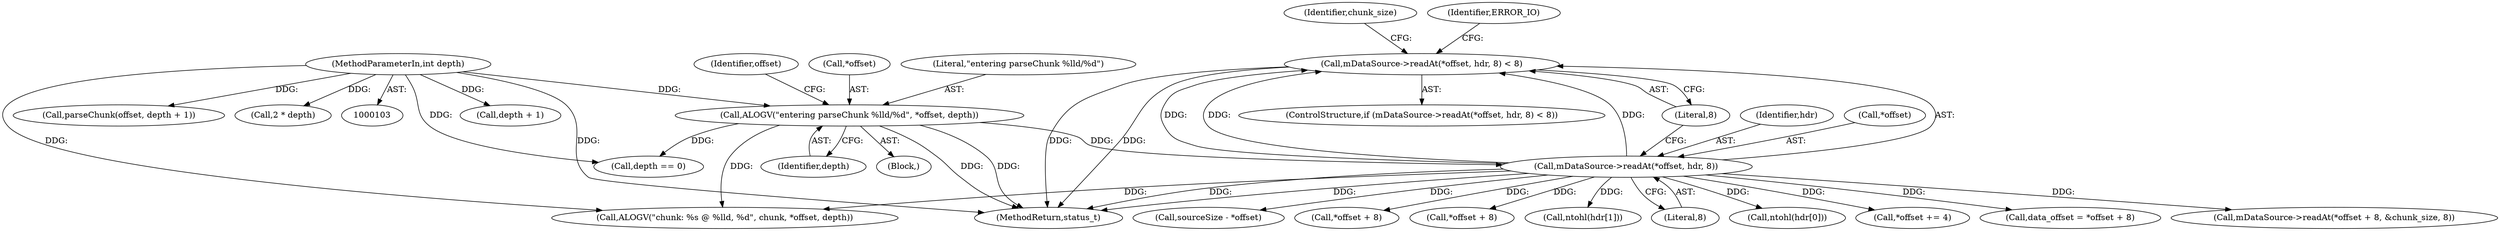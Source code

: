 digraph "0_Android_6fe85f7e15203e48df2cc3e8e1c4bc6ad49dc968@API" {
"1000114" [label="(Call,mDataSource->readAt(*offset, hdr, 8) < 8)"];
"1000115" [label="(Call,mDataSource->readAt(*offset, hdr, 8))"];
"1000107" [label="(Call,ALOGV(\"entering parseChunk %lld/%d\", *offset, depth))"];
"1000105" [label="(MethodParameterIn,int depth)"];
"1000126" [label="(Identifier,chunk_size)"];
"1000118" [label="(Identifier,hdr)"];
"1000134" [label="(Call,ntohl(hdr[1]))"];
"1000119" [label="(Literal,8)"];
"1000114" [label="(Call,mDataSource->readAt(*offset, hdr, 8) < 8)"];
"1000115" [label="(Call,mDataSource->readAt(*offset, hdr, 8))"];
"1000127" [label="(Call,ntohl(hdr[0]))"];
"1000229" [label="(Call,ALOGV(\"chunk: %s @ %lld, %d\", chunk, *offset, depth))"];
"1000120" [label="(Literal,8)"];
"1000108" [label="(Literal,\"entering parseChunk %lld/%d\")"];
"1000117" [label="(Identifier,offset)"];
"1000123" [label="(Identifier,ERROR_IO)"];
"1002931" [label="(MethodReturn,status_t)"];
"1000211" [label="(Call,*offset += 4)"];
"1000345" [label="(Call,depth + 1)"];
"1000113" [label="(ControlStructure,if (mDataSource->readAt(*offset, hdr, 8) < 8))"];
"1000185" [label="(Call,depth == 0)"];
"1000139" [label="(Call,data_offset = *offset + 8)"];
"1000152" [label="(Call,mDataSource->readAt(*offset + 8, &chunk_size, 8))"];
"1000199" [label="(Call,sourceSize - *offset)"];
"1000107" [label="(Call,ALOGV(\"entering parseChunk %lld/%d\", *offset, depth))"];
"1000105" [label="(MethodParameterIn,int depth)"];
"1000111" [label="(Identifier,depth)"];
"1000116" [label="(Call,*offset)"];
"1000109" [label="(Call,*offset)"];
"1000343" [label="(Call,parseChunk(offset, depth + 1))"];
"1000106" [label="(Block,)"];
"1000250" [label="(Call,2 * depth)"];
"1000141" [label="(Call,*offset + 8)"];
"1000153" [label="(Call,*offset + 8)"];
"1000114" -> "1000113"  [label="AST: "];
"1000114" -> "1000120"  [label="CFG: "];
"1000115" -> "1000114"  [label="AST: "];
"1000120" -> "1000114"  [label="AST: "];
"1000123" -> "1000114"  [label="CFG: "];
"1000126" -> "1000114"  [label="CFG: "];
"1000114" -> "1002931"  [label="DDG: "];
"1000114" -> "1002931"  [label="DDG: "];
"1000115" -> "1000114"  [label="DDG: "];
"1000115" -> "1000114"  [label="DDG: "];
"1000115" -> "1000114"  [label="DDG: "];
"1000115" -> "1000119"  [label="CFG: "];
"1000116" -> "1000115"  [label="AST: "];
"1000118" -> "1000115"  [label="AST: "];
"1000119" -> "1000115"  [label="AST: "];
"1000120" -> "1000115"  [label="CFG: "];
"1000115" -> "1002931"  [label="DDG: "];
"1000115" -> "1002931"  [label="DDG: "];
"1000107" -> "1000115"  [label="DDG: "];
"1000115" -> "1000127"  [label="DDG: "];
"1000115" -> "1000134"  [label="DDG: "];
"1000115" -> "1000139"  [label="DDG: "];
"1000115" -> "1000141"  [label="DDG: "];
"1000115" -> "1000152"  [label="DDG: "];
"1000115" -> "1000153"  [label="DDG: "];
"1000115" -> "1000199"  [label="DDG: "];
"1000115" -> "1000211"  [label="DDG: "];
"1000115" -> "1000229"  [label="DDG: "];
"1000107" -> "1000106"  [label="AST: "];
"1000107" -> "1000111"  [label="CFG: "];
"1000108" -> "1000107"  [label="AST: "];
"1000109" -> "1000107"  [label="AST: "];
"1000111" -> "1000107"  [label="AST: "];
"1000117" -> "1000107"  [label="CFG: "];
"1000107" -> "1002931"  [label="DDG: "];
"1000107" -> "1002931"  [label="DDG: "];
"1000105" -> "1000107"  [label="DDG: "];
"1000107" -> "1000185"  [label="DDG: "];
"1000107" -> "1000229"  [label="DDG: "];
"1000105" -> "1000103"  [label="AST: "];
"1000105" -> "1002931"  [label="DDG: "];
"1000105" -> "1000185"  [label="DDG: "];
"1000105" -> "1000229"  [label="DDG: "];
"1000105" -> "1000250"  [label="DDG: "];
"1000105" -> "1000343"  [label="DDG: "];
"1000105" -> "1000345"  [label="DDG: "];
}
